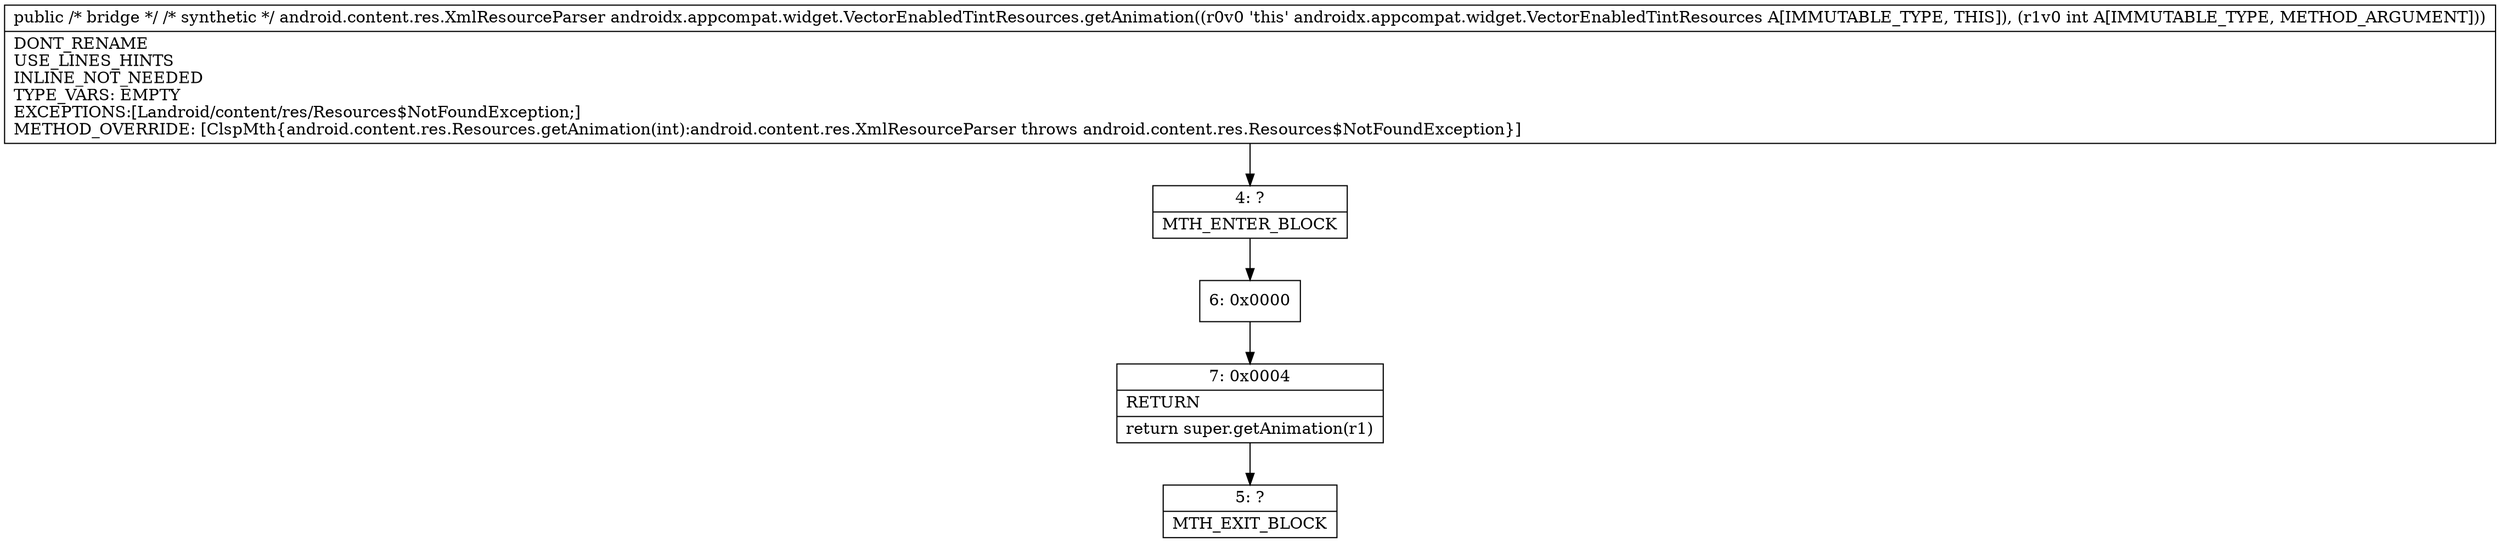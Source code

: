 digraph "CFG forandroidx.appcompat.widget.VectorEnabledTintResources.getAnimation(I)Landroid\/content\/res\/XmlResourceParser;" {
Node_4 [shape=record,label="{4\:\ ?|MTH_ENTER_BLOCK\l}"];
Node_6 [shape=record,label="{6\:\ 0x0000}"];
Node_7 [shape=record,label="{7\:\ 0x0004|RETURN\l|return super.getAnimation(r1)\l}"];
Node_5 [shape=record,label="{5\:\ ?|MTH_EXIT_BLOCK\l}"];
MethodNode[shape=record,label="{public \/* bridge *\/ \/* synthetic *\/ android.content.res.XmlResourceParser androidx.appcompat.widget.VectorEnabledTintResources.getAnimation((r0v0 'this' androidx.appcompat.widget.VectorEnabledTintResources A[IMMUTABLE_TYPE, THIS]), (r1v0 int A[IMMUTABLE_TYPE, METHOD_ARGUMENT]))  | DONT_RENAME\lUSE_LINES_HINTS\lINLINE_NOT_NEEDED\lTYPE_VARS: EMPTY\lEXCEPTIONS:[Landroid\/content\/res\/Resources$NotFoundException;]\lMETHOD_OVERRIDE: [ClspMth\{android.content.res.Resources.getAnimation(int):android.content.res.XmlResourceParser throws android.content.res.Resources$NotFoundException\}]\l}"];
MethodNode -> Node_4;Node_4 -> Node_6;
Node_6 -> Node_7;
Node_7 -> Node_5;
}

